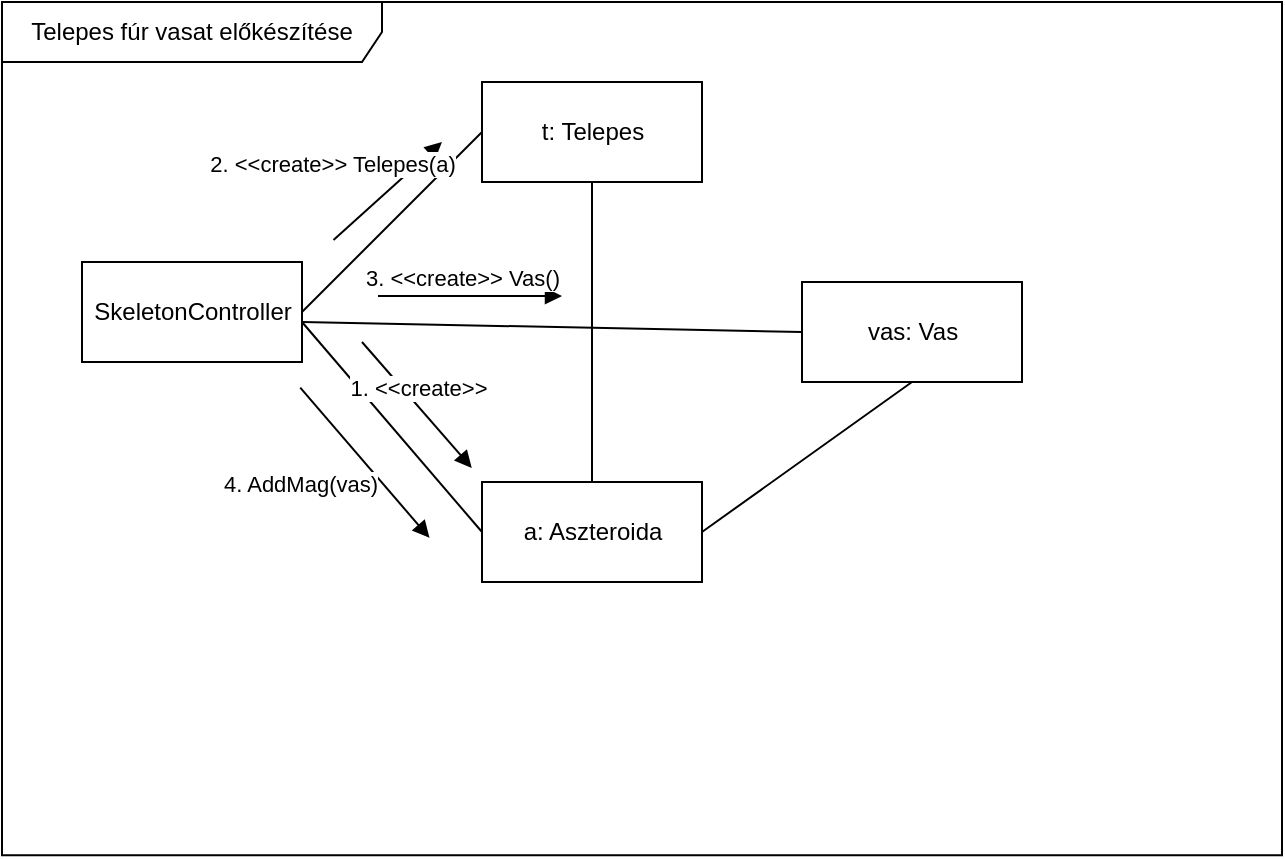 <mxfile version="14.4.7" type="github" pages="4">
  <diagram name="vas" id="13e1069c-82ec-6db2-03f1-153e76fe0fe0">
    <mxGraphModel dx="1588" dy="530" grid="1" gridSize="10" guides="1" tooltips="1" connect="1" arrows="1" fold="1" page="1" pageScale="1" pageWidth="1100" pageHeight="850" background="#ffffff" math="0" shadow="0">
      <root>
        <mxCell id="0" />
        <mxCell id="1" parent="0" />
        <mxCell id="CrDE_HKF1igJwcs6KLZx-3" value="Telepes fúr vasat előkészítése" style="shape=umlFrame;whiteSpace=wrap;html=1;width=190;height=30;" vertex="1" parent="1">
          <mxGeometry x="110" y="210" width="640" height="426.67" as="geometry" />
        </mxCell>
        <mxCell id="CrDE_HKF1igJwcs6KLZx-2" value="SkeletonController" style="html=1;" vertex="1" parent="1">
          <mxGeometry x="150" y="340" width="110" height="50" as="geometry" />
        </mxCell>
        <mxCell id="CrDE_HKF1igJwcs6KLZx-4" value="t: Telepes" style="html=1;" vertex="1" parent="1">
          <mxGeometry x="350" y="250" width="110" height="50" as="geometry" />
        </mxCell>
        <mxCell id="CrDE_HKF1igJwcs6KLZx-5" value="a: Aszteroida" style="html=1;" vertex="1" parent="1">
          <mxGeometry x="350" y="450" width="110" height="50" as="geometry" />
        </mxCell>
        <mxCell id="CrDE_HKF1igJwcs6KLZx-6" value="vas: Vas" style="html=1;" vertex="1" parent="1">
          <mxGeometry x="510" y="350" width="110" height="50" as="geometry" />
        </mxCell>
        <mxCell id="CrDE_HKF1igJwcs6KLZx-9" value="" style="endArrow=none;html=1;exitX=1;exitY=0.5;exitDx=0;exitDy=0;entryX=0;entryY=0.5;entryDx=0;entryDy=0;" edge="1" parent="1" source="CrDE_HKF1igJwcs6KLZx-2" target="CrDE_HKF1igJwcs6KLZx-4">
          <mxGeometry width="50" height="50" relative="1" as="geometry">
            <mxPoint x="490" y="420" as="sourcePoint" />
            <mxPoint x="540" y="370" as="targetPoint" />
          </mxGeometry>
        </mxCell>
        <mxCell id="CrDE_HKF1igJwcs6KLZx-10" value="2. &amp;lt;&amp;lt;create&amp;gt;&amp;gt; Telepes(a)" style="html=1;verticalAlign=bottom;endArrow=block;exitX=0.259;exitY=0.279;exitDx=0;exitDy=0;exitPerimeter=0;" edge="1" parent="1" source="CrDE_HKF1igJwcs6KLZx-3">
          <mxGeometry x="-0.467" y="22" width="80" relative="1" as="geometry">
            <mxPoint x="270" y="320" as="sourcePoint" />
            <mxPoint x="330" y="280" as="targetPoint" />
            <mxPoint as="offset" />
          </mxGeometry>
        </mxCell>
        <mxCell id="CrDE_HKF1igJwcs6KLZx-12" value="" style="endArrow=none;html=1;entryX=0;entryY=0.5;entryDx=0;entryDy=0;" edge="1" parent="1" target="CrDE_HKF1igJwcs6KLZx-5">
          <mxGeometry width="50" height="50" relative="1" as="geometry">
            <mxPoint x="260" y="370" as="sourcePoint" />
            <mxPoint x="600" y="390" as="targetPoint" />
          </mxGeometry>
        </mxCell>
        <mxCell id="CrDE_HKF1igJwcs6KLZx-15" value="1. &amp;lt;&amp;lt;create&amp;gt;&amp;gt;" style="html=1;verticalAlign=bottom;endArrow=block;entryX=0.367;entryY=0.546;entryDx=0;entryDy=0;entryPerimeter=0;" edge="1" parent="1" target="CrDE_HKF1igJwcs6KLZx-3">
          <mxGeometry width="80" relative="1" as="geometry">
            <mxPoint x="290" y="380" as="sourcePoint" />
            <mxPoint x="370" y="380" as="targetPoint" />
            <mxPoint as="offset" />
          </mxGeometry>
        </mxCell>
        <mxCell id="CrDE_HKF1igJwcs6KLZx-16" value="" style="endArrow=none;html=1;entryX=0.5;entryY=1;entryDx=0;entryDy=0;" edge="1" parent="1" source="CrDE_HKF1igJwcs6KLZx-5" target="CrDE_HKF1igJwcs6KLZx-4">
          <mxGeometry width="50" height="50" relative="1" as="geometry">
            <mxPoint x="450" y="460" as="sourcePoint" />
            <mxPoint x="500" y="410" as="targetPoint" />
          </mxGeometry>
        </mxCell>
        <mxCell id="CrDE_HKF1igJwcs6KLZx-20" value="" style="endArrow=none;html=1;entryX=0;entryY=0.5;entryDx=0;entryDy=0;" edge="1" parent="1" target="CrDE_HKF1igJwcs6KLZx-6">
          <mxGeometry width="50" height="50" relative="1" as="geometry">
            <mxPoint x="260" y="370" as="sourcePoint" />
            <mxPoint x="500" y="410" as="targetPoint" />
          </mxGeometry>
        </mxCell>
        <mxCell id="CrDE_HKF1igJwcs6KLZx-21" value="3. &amp;lt;&amp;lt;create&amp;gt;&amp;gt; Vas()" style="html=1;verticalAlign=bottom;endArrow=block;" edge="1" parent="1">
          <mxGeometry x="-0.087" width="80" relative="1" as="geometry">
            <mxPoint x="298" y="357" as="sourcePoint" />
            <mxPoint x="390" y="357" as="targetPoint" />
            <mxPoint as="offset" />
          </mxGeometry>
        </mxCell>
        <mxCell id="CrDE_HKF1igJwcs6KLZx-22" value="" style="endArrow=none;html=1;exitX=1;exitY=0.5;exitDx=0;exitDy=0;entryX=0.5;entryY=1;entryDx=0;entryDy=0;" edge="1" parent="1" source="CrDE_HKF1igJwcs6KLZx-5" target="CrDE_HKF1igJwcs6KLZx-6">
          <mxGeometry width="50" height="50" relative="1" as="geometry">
            <mxPoint x="430" y="450" as="sourcePoint" />
            <mxPoint x="480" y="400" as="targetPoint" />
          </mxGeometry>
        </mxCell>
        <mxCell id="CrDE_HKF1igJwcs6KLZx-23" value="4. AddMag(vas)" style="html=1;verticalAlign=bottom;endArrow=block;exitX=0.233;exitY=0.452;exitDx=0;exitDy=0;exitPerimeter=0;entryX=0.334;entryY=0.628;entryDx=0;entryDy=0;entryPerimeter=0;" edge="1" parent="1" source="CrDE_HKF1igJwcs6KLZx-3" target="CrDE_HKF1igJwcs6KLZx-3">
          <mxGeometry x="-0.126" y="-37" width="80" relative="1" as="geometry">
            <mxPoint x="490" y="380" as="sourcePoint" />
            <mxPoint x="560" y="330" as="targetPoint" />
            <mxPoint as="offset" />
          </mxGeometry>
        </mxCell>
      </root>
    </mxGraphModel>
  </diagram>
  <diagram id="hEZUABEg-rENolsBnNcB" name="vizjeg">
    <mxGraphModel dx="1022" dy="769" grid="1" gridSize="10" guides="1" tooltips="1" connect="1" arrows="1" fold="1" page="1" pageScale="1" pageWidth="1169" pageHeight="827" math="0" shadow="0">
      <root>
        <mxCell id="dut3-IT22sQD79QXI1fX-0" />
        <mxCell id="dut3-IT22sQD79QXI1fX-1" parent="dut3-IT22sQD79QXI1fX-0" />
        <mxCell id="-9ideDR4PiwxzPZpXDLq-0" value="Telepes fúr vizjeget előkészítése" style="shape=umlFrame;whiteSpace=wrap;html=1;width=190;height=30;" vertex="1" parent="dut3-IT22sQD79QXI1fX-1">
          <mxGeometry x="110" y="210" width="640" height="426.67" as="geometry" />
        </mxCell>
        <mxCell id="-9ideDR4PiwxzPZpXDLq-1" value="SkeletonController" style="html=1;" vertex="1" parent="dut3-IT22sQD79QXI1fX-1">
          <mxGeometry x="150" y="340" width="110" height="50" as="geometry" />
        </mxCell>
        <mxCell id="-9ideDR4PiwxzPZpXDLq-2" value="t: Telepes" style="html=1;" vertex="1" parent="dut3-IT22sQD79QXI1fX-1">
          <mxGeometry x="350" y="250" width="110" height="50" as="geometry" />
        </mxCell>
        <mxCell id="-9ideDR4PiwxzPZpXDLq-3" value="a: Aszteroida" style="html=1;" vertex="1" parent="dut3-IT22sQD79QXI1fX-1">
          <mxGeometry x="350" y="450" width="110" height="50" as="geometry" />
        </mxCell>
        <mxCell id="-9ideDR4PiwxzPZpXDLq-4" value="v: Vizjeg" style="html=1;" vertex="1" parent="dut3-IT22sQD79QXI1fX-1">
          <mxGeometry x="510" y="350" width="110" height="50" as="geometry" />
        </mxCell>
        <mxCell id="-9ideDR4PiwxzPZpXDLq-5" value="" style="endArrow=none;html=1;exitX=1;exitY=0.5;exitDx=0;exitDy=0;entryX=0;entryY=0.5;entryDx=0;entryDy=0;" edge="1" parent="dut3-IT22sQD79QXI1fX-1" source="-9ideDR4PiwxzPZpXDLq-1" target="-9ideDR4PiwxzPZpXDLq-2">
          <mxGeometry width="50" height="50" relative="1" as="geometry">
            <mxPoint x="490" y="420" as="sourcePoint" />
            <mxPoint x="540" y="370" as="targetPoint" />
          </mxGeometry>
        </mxCell>
        <mxCell id="-9ideDR4PiwxzPZpXDLq-6" value="2. &amp;lt;&amp;lt;create&amp;gt;&amp;gt; Telepes(a)" style="html=1;verticalAlign=bottom;endArrow=block;exitX=0.259;exitY=0.279;exitDx=0;exitDy=0;exitPerimeter=0;" edge="1" parent="dut3-IT22sQD79QXI1fX-1" source="-9ideDR4PiwxzPZpXDLq-0">
          <mxGeometry x="-0.467" y="22" width="80" relative="1" as="geometry">
            <mxPoint x="270" y="320" as="sourcePoint" />
            <mxPoint x="330" y="280" as="targetPoint" />
            <mxPoint as="offset" />
          </mxGeometry>
        </mxCell>
        <mxCell id="-9ideDR4PiwxzPZpXDLq-7" value="" style="endArrow=none;html=1;entryX=0;entryY=0.5;entryDx=0;entryDy=0;" edge="1" parent="dut3-IT22sQD79QXI1fX-1" target="-9ideDR4PiwxzPZpXDLq-3">
          <mxGeometry width="50" height="50" relative="1" as="geometry">
            <mxPoint x="260" y="370" as="sourcePoint" />
            <mxPoint x="600" y="390" as="targetPoint" />
          </mxGeometry>
        </mxCell>
        <mxCell id="-9ideDR4PiwxzPZpXDLq-8" value="1. &amp;lt;&amp;lt;create&amp;gt;&amp;gt;" style="html=1;verticalAlign=bottom;endArrow=block;entryX=0.367;entryY=0.546;entryDx=0;entryDy=0;entryPerimeter=0;" edge="1" parent="dut3-IT22sQD79QXI1fX-1" target="-9ideDR4PiwxzPZpXDLq-0">
          <mxGeometry width="80" relative="1" as="geometry">
            <mxPoint x="290" y="380" as="sourcePoint" />
            <mxPoint x="370" y="380" as="targetPoint" />
            <mxPoint as="offset" />
          </mxGeometry>
        </mxCell>
        <mxCell id="-9ideDR4PiwxzPZpXDLq-9" value="" style="endArrow=none;html=1;entryX=0.5;entryY=1;entryDx=0;entryDy=0;" edge="1" parent="dut3-IT22sQD79QXI1fX-1" source="-9ideDR4PiwxzPZpXDLq-3" target="-9ideDR4PiwxzPZpXDLq-2">
          <mxGeometry width="50" height="50" relative="1" as="geometry">
            <mxPoint x="450" y="460" as="sourcePoint" />
            <mxPoint x="500" y="410" as="targetPoint" />
          </mxGeometry>
        </mxCell>
        <mxCell id="-9ideDR4PiwxzPZpXDLq-10" value="" style="endArrow=none;html=1;entryX=0;entryY=0.5;entryDx=0;entryDy=0;" edge="1" parent="dut3-IT22sQD79QXI1fX-1" target="-9ideDR4PiwxzPZpXDLq-4">
          <mxGeometry width="50" height="50" relative="1" as="geometry">
            <mxPoint x="260" y="370" as="sourcePoint" />
            <mxPoint x="500" y="410" as="targetPoint" />
          </mxGeometry>
        </mxCell>
        <mxCell id="-9ideDR4PiwxzPZpXDLq-11" value="3. &amp;lt;&amp;lt;create&amp;gt;&amp;gt; Vizjeg(a)" style="html=1;verticalAlign=bottom;endArrow=block;" edge="1" parent="dut3-IT22sQD79QXI1fX-1">
          <mxGeometry x="-0.087" width="80" relative="1" as="geometry">
            <mxPoint x="298" y="357" as="sourcePoint" />
            <mxPoint x="390" y="357" as="targetPoint" />
            <mxPoint as="offset" />
          </mxGeometry>
        </mxCell>
        <mxCell id="-9ideDR4PiwxzPZpXDLq-12" value="" style="endArrow=none;html=1;exitX=1;exitY=0.5;exitDx=0;exitDy=0;entryX=0.5;entryY=1;entryDx=0;entryDy=0;" edge="1" parent="dut3-IT22sQD79QXI1fX-1" source="-9ideDR4PiwxzPZpXDLq-3" target="-9ideDR4PiwxzPZpXDLq-4">
          <mxGeometry width="50" height="50" relative="1" as="geometry">
            <mxPoint x="430" y="450" as="sourcePoint" />
            <mxPoint x="480" y="400" as="targetPoint" />
          </mxGeometry>
        </mxCell>
        <mxCell id="-9ideDR4PiwxzPZpXDLq-13" value="4. AddMag(v)" style="html=1;verticalAlign=bottom;endArrow=block;exitX=0.62;exitY=0.469;exitDx=0;exitDy=0;exitPerimeter=0;entryX=0.575;entryY=0.555;entryDx=0;entryDy=0;entryPerimeter=0;" edge="1" parent="dut3-IT22sQD79QXI1fX-1" source="-9ideDR4PiwxzPZpXDLq-0" target="-9ideDR4PiwxzPZpXDLq-0">
          <mxGeometry x="0.433" y="-10" width="80" relative="1" as="geometry">
            <mxPoint x="490" y="380" as="sourcePoint" />
            <mxPoint x="560" y="330" as="targetPoint" />
            <mxPoint as="offset" />
          </mxGeometry>
        </mxCell>
      </root>
    </mxGraphModel>
  </diagram>
  <diagram id="FYv3MKCWL-qNgH1D19am" name="urán">
    <mxGraphModel dx="2708" dy="905" grid="1" gridSize="10" guides="1" tooltips="1" connect="1" arrows="1" fold="1" page="1" pageScale="1" pageWidth="1169" pageHeight="827" math="0" shadow="0">
      <root>
        <mxCell id="UbUVf3tUZVyKWVPY-kLq-0" />
        <mxCell id="UbUVf3tUZVyKWVPY-kLq-1" parent="UbUVf3tUZVyKWVPY-kLq-0" />
        <mxCell id="3x8LCc4OhnEzoVDtnm9v-0" value="Telepes fúr uránt előkészítése" style="shape=umlFrame;whiteSpace=wrap;html=1;width=190;height=30;" vertex="1" parent="UbUVf3tUZVyKWVPY-kLq-1">
          <mxGeometry x="110" y="90" width="640" height="710" as="geometry" />
        </mxCell>
        <mxCell id="3x8LCc4OhnEzoVDtnm9v-1" value="SkeletonController" style="html=1;" vertex="1" parent="UbUVf3tUZVyKWVPY-kLq-1">
          <mxGeometry x="130" y="340" width="110" height="50" as="geometry" />
        </mxCell>
        <mxCell id="3x8LCc4OhnEzoVDtnm9v-2" value="t: Telepes" style="html=1;" vertex="1" parent="UbUVf3tUZVyKWVPY-kLq-1">
          <mxGeometry x="380" y="260" width="110" height="50" as="geometry" />
        </mxCell>
        <mxCell id="3x8LCc4OhnEzoVDtnm9v-3" value="a: Aszteroida" style="html=1;" vertex="1" parent="UbUVf3tUZVyKWVPY-kLq-1">
          <mxGeometry x="460" y="450" width="110" height="50" as="geometry" />
        </mxCell>
        <mxCell id="3x8LCc4OhnEzoVDtnm9v-4" value="u: Uran" style="html=1;" vertex="1" parent="UbUVf3tUZVyKWVPY-kLq-1">
          <mxGeometry x="630" y="350" width="110" height="50" as="geometry" />
        </mxCell>
        <mxCell id="3x8LCc4OhnEzoVDtnm9v-5" value="" style="endArrow=none;html=1;exitX=1;exitY=0.5;exitDx=0;exitDy=0;entryX=0;entryY=0.5;entryDx=0;entryDy=0;" edge="1" parent="UbUVf3tUZVyKWVPY-kLq-1" source="3x8LCc4OhnEzoVDtnm9v-1" target="3x8LCc4OhnEzoVDtnm9v-2">
          <mxGeometry width="50" height="50" relative="1" as="geometry">
            <mxPoint x="490" y="420" as="sourcePoint" />
            <mxPoint x="540" y="370" as="targetPoint" />
          </mxGeometry>
        </mxCell>
        <mxCell id="3x8LCc4OhnEzoVDtnm9v-6" value="2. &amp;lt;&amp;lt;create&amp;gt;&amp;gt; Telepes(a)" style="html=1;verticalAlign=bottom;endArrow=block;entryX=0.405;entryY=0.304;entryDx=0;entryDy=0;entryPerimeter=0;exitX=0.291;exitY=0.362;exitDx=0;exitDy=0;exitPerimeter=0;" edge="1" parent="UbUVf3tUZVyKWVPY-kLq-1" source="3x8LCc4OhnEzoVDtnm9v-0" target="3x8LCc4OhnEzoVDtnm9v-0">
          <mxGeometry x="-0.216" y="-10" width="80" relative="1" as="geometry">
            <mxPoint x="270" y="330" as="sourcePoint" />
            <mxPoint x="330" y="280" as="targetPoint" />
            <mxPoint as="offset" />
          </mxGeometry>
        </mxCell>
        <mxCell id="3x8LCc4OhnEzoVDtnm9v-7" value="" style="endArrow=none;html=1;entryX=0;entryY=0.5;entryDx=0;entryDy=0;" edge="1" parent="UbUVf3tUZVyKWVPY-kLq-1" target="3x8LCc4OhnEzoVDtnm9v-3">
          <mxGeometry width="50" height="50" relative="1" as="geometry">
            <mxPoint x="240" y="370" as="sourcePoint" />
            <mxPoint x="600" y="390" as="targetPoint" />
          </mxGeometry>
        </mxCell>
        <mxCell id="3x8LCc4OhnEzoVDtnm9v-8" value="1. &amp;lt;&amp;lt;create&amp;gt;&amp;gt;" style="html=1;verticalAlign=bottom;endArrow=block;exitX=0.259;exitY=0.421;exitDx=0;exitDy=0;exitPerimeter=0;" edge="1" parent="UbUVf3tUZVyKWVPY-kLq-1" source="3x8LCc4OhnEzoVDtnm9v-0">
          <mxGeometry width="80" relative="1" as="geometry">
            <mxPoint x="290" y="380" as="sourcePoint" />
            <mxPoint x="345" y="450" as="targetPoint" />
            <mxPoint as="offset" />
          </mxGeometry>
        </mxCell>
        <mxCell id="3x8LCc4OhnEzoVDtnm9v-9" value="" style="endArrow=none;html=1;entryX=0.5;entryY=1;entryDx=0;entryDy=0;" edge="1" parent="UbUVf3tUZVyKWVPY-kLq-1" source="3x8LCc4OhnEzoVDtnm9v-3" target="3x8LCc4OhnEzoVDtnm9v-2">
          <mxGeometry width="50" height="50" relative="1" as="geometry">
            <mxPoint x="450" y="460" as="sourcePoint" />
            <mxPoint x="500" y="410" as="targetPoint" />
          </mxGeometry>
        </mxCell>
        <mxCell id="3x8LCc4OhnEzoVDtnm9v-10" value="" style="endArrow=none;html=1;entryX=0;entryY=0.5;entryDx=0;entryDy=0;" edge="1" parent="UbUVf3tUZVyKWVPY-kLq-1" target="3x8LCc4OhnEzoVDtnm9v-4">
          <mxGeometry width="50" height="50" relative="1" as="geometry">
            <mxPoint x="240" y="370" as="sourcePoint" />
            <mxPoint x="500" y="410" as="targetPoint" />
          </mxGeometry>
        </mxCell>
        <mxCell id="3x8LCc4OhnEzoVDtnm9v-11" value="3. &amp;lt;&amp;lt;create&amp;gt;&amp;gt; Uran(a)" style="html=1;verticalAlign=bottom;endArrow=block;exitX=0.319;exitY=0.41;exitDx=0;exitDy=0;exitPerimeter=0;" edge="1" parent="UbUVf3tUZVyKWVPY-kLq-1" source="3x8LCc4OhnEzoVDtnm9v-0">
          <mxGeometry x="0.264" y="-19" width="80" relative="1" as="geometry">
            <mxPoint x="480" y="359" as="sourcePoint" />
            <mxPoint x="450" y="381" as="targetPoint" />
            <mxPoint as="offset" />
          </mxGeometry>
        </mxCell>
        <mxCell id="3x8LCc4OhnEzoVDtnm9v-12" value="" style="endArrow=none;html=1;exitX=1;exitY=0.5;exitDx=0;exitDy=0;entryX=0.5;entryY=1;entryDx=0;entryDy=0;" edge="1" parent="UbUVf3tUZVyKWVPY-kLq-1" source="3x8LCc4OhnEzoVDtnm9v-3" target="3x8LCc4OhnEzoVDtnm9v-4">
          <mxGeometry width="50" height="50" relative="1" as="geometry">
            <mxPoint x="430" y="450" as="sourcePoint" />
            <mxPoint x="480" y="400" as="targetPoint" />
          </mxGeometry>
        </mxCell>
        <mxCell id="3x8LCc4OhnEzoVDtnm9v-13" value="4. AddMag(u)" style="html=1;verticalAlign=bottom;endArrow=block;entryX=0.727;entryY=0.492;entryDx=0;entryDy=0;entryPerimeter=0;exitX=0.784;exitY=0.446;exitDx=0;exitDy=0;exitPerimeter=0;" edge="1" parent="UbUVf3tUZVyKWVPY-kLq-1" source="3x8LCc4OhnEzoVDtnm9v-0" target="3x8LCc4OhnEzoVDtnm9v-0">
          <mxGeometry x="-0.006" y="10" width="80" relative="1" as="geometry">
            <mxPoint x="512" y="410" as="sourcePoint" />
            <mxPoint x="560" y="330" as="targetPoint" />
            <mxPoint x="-1" as="offset" />
          </mxGeometry>
        </mxCell>
        <mxCell id="-1Ek3PY9c8zeZ4KFaAeM-0" value="r: Robot" style="html=1;" vertex="1" parent="UbUVf3tUZVyKWVPY-kLq-1">
          <mxGeometry x="470" y="120" width="110" height="50" as="geometry" />
        </mxCell>
        <mxCell id="-1Ek3PY9c8zeZ4KFaAeM-1" value="szomsz1: Aszteroida" style="rounded=0;whiteSpace=wrap;html=1;" vertex="1" parent="UbUVf3tUZVyKWVPY-kLq-1">
          <mxGeometry x="340" y="540" width="120" height="60" as="geometry" />
        </mxCell>
        <mxCell id="-1Ek3PY9c8zeZ4KFaAeM-2" value="szomsz2: Teleportkapu" style="rounded=0;whiteSpace=wrap;html=1;" vertex="1" parent="UbUVf3tUZVyKWVPY-kLq-1">
          <mxGeometry x="330" y="690" width="120" height="60" as="geometry" />
        </mxCell>
        <mxCell id="-1Ek3PY9c8zeZ4KFaAeM-3" value="" style="endArrow=none;html=1;entryX=0;entryY=0.5;entryDx=0;entryDy=0;exitX=1;exitY=0.5;exitDx=0;exitDy=0;" edge="1" parent="UbUVf3tUZVyKWVPY-kLq-1" source="3x8LCc4OhnEzoVDtnm9v-1" target="-1Ek3PY9c8zeZ4KFaAeM-1">
          <mxGeometry width="50" height="50" relative="1" as="geometry">
            <mxPoint x="260" y="370" as="sourcePoint" />
            <mxPoint x="540" y="460" as="targetPoint" />
          </mxGeometry>
        </mxCell>
        <mxCell id="-1Ek3PY9c8zeZ4KFaAeM-4" value="" style="endArrow=none;html=1;exitX=1;exitY=0.5;exitDx=0;exitDy=0;entryX=0;entryY=0.75;entryDx=0;entryDy=0;" edge="1" parent="UbUVf3tUZVyKWVPY-kLq-1" source="3x8LCc4OhnEzoVDtnm9v-1" target="-1Ek3PY9c8zeZ4KFaAeM-2">
          <mxGeometry width="50" height="50" relative="1" as="geometry">
            <mxPoint x="490" y="510" as="sourcePoint" />
            <mxPoint x="540" y="460" as="targetPoint" />
          </mxGeometry>
        </mxCell>
        <mxCell id="-1Ek3PY9c8zeZ4KFaAeM-5" value="6. &amp;lt;&amp;lt;create&amp;gt;&amp;gt;" style="html=1;verticalAlign=bottom;endArrow=block;entryX=0.348;entryY=0.607;entryDx=0;entryDy=0;entryPerimeter=0;" edge="1" parent="UbUVf3tUZVyKWVPY-kLq-1" target="3x8LCc4OhnEzoVDtnm9v-0">
          <mxGeometry width="80" relative="1" as="geometry">
            <mxPoint x="290" y="450.0" as="sourcePoint" />
            <mxPoint x="345" y="520" as="targetPoint" />
            <mxPoint as="offset" />
          </mxGeometry>
        </mxCell>
        <mxCell id="-1Ek3PY9c8zeZ4KFaAeM-6" value="7. &amp;lt;&amp;lt;create&amp;gt;&amp;gt;" style="html=1;verticalAlign=bottom;endArrow=block;entryX=0.269;entryY=0.706;entryDx=0;entryDy=0;entryPerimeter=0;" edge="1" parent="UbUVf3tUZVyKWVPY-kLq-1" target="3x8LCc4OhnEzoVDtnm9v-0">
          <mxGeometry x="-0.217" y="-34" width="80" relative="1" as="geometry">
            <mxPoint x="250" y="490" as="sourcePoint" />
            <mxPoint x="305" y="560" as="targetPoint" />
            <mxPoint as="offset" />
          </mxGeometry>
        </mxCell>
        <mxCell id="-1Ek3PY9c8zeZ4KFaAeM-7" value="" style="endArrow=none;html=1;exitX=1;exitY=0.5;exitDx=0;exitDy=0;entryX=0;entryY=0.25;entryDx=0;entryDy=0;" edge="1" parent="UbUVf3tUZVyKWVPY-kLq-1" source="3x8LCc4OhnEzoVDtnm9v-1" target="-1Ek3PY9c8zeZ4KFaAeM-0">
          <mxGeometry width="50" height="50" relative="1" as="geometry">
            <mxPoint x="440" y="460" as="sourcePoint" />
            <mxPoint x="490" y="410" as="targetPoint" />
          </mxGeometry>
        </mxCell>
        <mxCell id="-1Ek3PY9c8zeZ4KFaAeM-8" value="5. &amp;lt;&amp;lt;create&amp;gt;&amp;gt; Robot(a)" style="html=1;verticalAlign=bottom;endArrow=block;exitX=0.348;exitY=0.2;exitDx=0;exitDy=0;exitPerimeter=0;entryX=0.489;entryY=0.086;entryDx=0;entryDy=0;entryPerimeter=0;" edge="1" parent="UbUVf3tUZVyKWVPY-kLq-1" source="3x8LCc4OhnEzoVDtnm9v-0" target="3x8LCc4OhnEzoVDtnm9v-0">
          <mxGeometry x="-0.467" y="22" width="80" relative="1" as="geometry">
            <mxPoint x="280" y="340" as="sourcePoint" />
            <mxPoint x="340" y="290" as="targetPoint" />
            <mxPoint as="offset" />
          </mxGeometry>
        </mxCell>
        <mxCell id="-1Ek3PY9c8zeZ4KFaAeM-10" value="" style="endArrow=none;html=1;entryX=0.5;entryY=1;entryDx=0;entryDy=0;exitX=0.6;exitY=-0.04;exitDx=0;exitDy=0;exitPerimeter=0;" edge="1" parent="UbUVf3tUZVyKWVPY-kLq-1" source="3x8LCc4OhnEzoVDtnm9v-3" target="-1Ek3PY9c8zeZ4KFaAeM-0">
          <mxGeometry width="50" height="50" relative="1" as="geometry">
            <mxPoint x="440" y="460" as="sourcePoint" />
            <mxPoint x="490" y="410" as="targetPoint" />
          </mxGeometry>
        </mxCell>
        <mxCell id="-1Ek3PY9c8zeZ4KFaAeM-11" value="" style="endArrow=none;html=1;exitX=0.5;exitY=0;exitDx=0;exitDy=0;entryX=0.25;entryY=1;entryDx=0;entryDy=0;" edge="1" parent="UbUVf3tUZVyKWVPY-kLq-1" source="-1Ek3PY9c8zeZ4KFaAeM-1" target="3x8LCc4OhnEzoVDtnm9v-3">
          <mxGeometry width="50" height="50" relative="1" as="geometry">
            <mxPoint x="440" y="460" as="sourcePoint" />
            <mxPoint x="490" y="410" as="targetPoint" />
          </mxGeometry>
        </mxCell>
        <mxCell id="-1Ek3PY9c8zeZ4KFaAeM-12" value="" style="endArrow=none;html=1;exitX=1;exitY=0.5;exitDx=0;exitDy=0;entryX=0.5;entryY=1;entryDx=0;entryDy=0;" edge="1" parent="UbUVf3tUZVyKWVPY-kLq-1" source="-1Ek3PY9c8zeZ4KFaAeM-2" target="3x8LCc4OhnEzoVDtnm9v-3">
          <mxGeometry width="50" height="50" relative="1" as="geometry">
            <mxPoint x="440" y="460" as="sourcePoint" />
            <mxPoint x="490" y="410" as="targetPoint" />
          </mxGeometry>
        </mxCell>
        <mxCell id="-1Ek3PY9c8zeZ4KFaAeM-13" value="" style="endArrow=classic;html=1;entryX=0.522;entryY=0.572;entryDx=0;entryDy=0;entryPerimeter=0;" edge="1" parent="UbUVf3tUZVyKWVPY-kLq-1" target="3x8LCc4OhnEzoVDtnm9v-0">
          <mxGeometry width="50" height="50" relative="1" as="geometry">
            <mxPoint x="380" y="530" as="sourcePoint" />
            <mxPoint x="430" y="480" as="targetPoint" />
          </mxGeometry>
        </mxCell>
        <mxCell id="-1Ek3PY9c8zeZ4KFaAeM-14" value="&lt;font style=&quot;font-size: 10px&quot;&gt;7. AddSzomszed(somsz1)&amp;nbsp;&lt;/font&gt;" style="edgeLabel;html=1;align=center;verticalAlign=middle;resizable=0;points=[];rotation=-30;" vertex="1" connectable="0" parent="-1Ek3PY9c8zeZ4KFaAeM-13">
          <mxGeometry x="-0.369" y="3" relative="1" as="geometry">
            <mxPoint x="1.28" y="-16.71" as="offset" />
          </mxGeometry>
        </mxCell>
        <mxCell id="-1Ek3PY9c8zeZ4KFaAeM-15" value="" style="endArrow=classic;html=1;entryX=0.53;entryY=0.625;entryDx=0;entryDy=0;entryPerimeter=0;exitX=0.602;exitY=0.593;exitDx=0;exitDy=0;exitPerimeter=0;" edge="1" parent="UbUVf3tUZVyKWVPY-kLq-1" source="3x8LCc4OhnEzoVDtnm9v-0" target="3x8LCc4OhnEzoVDtnm9v-0">
          <mxGeometry width="50" height="50" relative="1" as="geometry">
            <mxPoint x="390" y="540" as="sourcePoint" />
            <mxPoint x="454.08" y="506.12" as="targetPoint" />
          </mxGeometry>
        </mxCell>
        <mxCell id="-1Ek3PY9c8zeZ4KFaAeM-16" value="&lt;font style=&quot;font-size: 6px&quot;&gt;8. AddSzomszed(a)&amp;nbsp;&lt;/font&gt;" style="edgeLabel;html=1;align=center;verticalAlign=middle;resizable=0;points=[];rotation=-30;" vertex="1" connectable="0" parent="-1Ek3PY9c8zeZ4KFaAeM-15">
          <mxGeometry x="-0.369" y="3" relative="1" as="geometry">
            <mxPoint x="8.24" y="8.96" as="offset" />
          </mxGeometry>
        </mxCell>
        <mxCell id="-1Ek3PY9c8zeZ4KFaAeM-17" value="" style="endArrow=classic;html=1;entryX=0.603;entryY=0.646;entryDx=0;entryDy=0;entryPerimeter=0;exitX=0.548;exitY=0.793;exitDx=0;exitDy=0;exitPerimeter=0;" edge="1" parent="UbUVf3tUZVyKWVPY-kLq-1" source="3x8LCc4OhnEzoVDtnm9v-0" target="3x8LCc4OhnEzoVDtnm9v-0">
          <mxGeometry width="50" height="50" relative="1" as="geometry">
            <mxPoint x="454.16" y="648.06" as="sourcePoint" />
            <mxPoint x="490.0" y="547.95" as="targetPoint" />
          </mxGeometry>
        </mxCell>
        <mxCell id="-1Ek3PY9c8zeZ4KFaAeM-18" value="&lt;font style=&quot;font-size: 10px&quot;&gt;9. AddSzomszed(somsz2)&amp;nbsp;&lt;/font&gt;" style="edgeLabel;html=1;align=center;verticalAlign=middle;resizable=0;points=[];rotation=-70;" vertex="1" connectable="0" parent="-1Ek3PY9c8zeZ4KFaAeM-17">
          <mxGeometry x="-0.369" y="3" relative="1" as="geometry">
            <mxPoint x="-2.68" y="-15.35" as="offset" />
          </mxGeometry>
        </mxCell>
        <mxCell id="-1Ek3PY9c8zeZ4KFaAeM-19" value="" style="endArrow=classic;html=1;entryX=0.6;entryY=0.821;entryDx=0;entryDy=0;entryPerimeter=0;exitX=0.642;exitY=0.651;exitDx=0;exitDy=0;exitPerimeter=0;" edge="1" parent="UbUVf3tUZVyKWVPY-kLq-1" source="3x8LCc4OhnEzoVDtnm9v-0" target="3x8LCc4OhnEzoVDtnm9v-0">
          <mxGeometry width="50" height="50" relative="1" as="geometry">
            <mxPoint x="505.28" y="521.03" as="sourcePoint" />
            <mxPoint x="459.2" y="543.75" as="targetPoint" />
          </mxGeometry>
        </mxCell>
        <mxCell id="-1Ek3PY9c8zeZ4KFaAeM-20" value="&lt;font style=&quot;font-size: 10px&quot;&gt;10. setSajatAszteroida(a)&amp;nbsp;&lt;/font&gt;" style="edgeLabel;html=1;align=center;verticalAlign=middle;resizable=0;points=[];rotation=-75;" vertex="1" connectable="0" parent="-1Ek3PY9c8zeZ4KFaAeM-19">
          <mxGeometry x="-0.369" y="3" relative="1" as="geometry">
            <mxPoint x="14.67" y="19.07" as="offset" />
          </mxGeometry>
        </mxCell>
      </root>
    </mxGraphModel>
  </diagram>
  <diagram id="BmQ1Z9EK_9peOjHOyLuW" name="Szen">
    <mxGraphModel dx="1022" dy="769" grid="1" gridSize="10" guides="1" tooltips="1" connect="1" arrows="1" fold="1" page="1" pageScale="1" pageWidth="1169" pageHeight="827" math="0" shadow="0">
      <root>
        <mxCell id="AmnGnBid-q8JzHSfb-IN-0" />
        <mxCell id="AmnGnBid-q8JzHSfb-IN-1" parent="AmnGnBid-q8JzHSfb-IN-0" />
        <mxCell id="AmnGnBid-q8JzHSfb-IN-2" value="Telepes fúr szenet előkészítése" style="shape=umlFrame;whiteSpace=wrap;html=1;width=190;height=30;" vertex="1" parent="AmnGnBid-q8JzHSfb-IN-1">
          <mxGeometry x="110" y="210" width="640" height="426.67" as="geometry" />
        </mxCell>
        <mxCell id="AmnGnBid-q8JzHSfb-IN-3" value="SkeletonController" style="html=1;" vertex="1" parent="AmnGnBid-q8JzHSfb-IN-1">
          <mxGeometry x="150" y="340" width="110" height="50" as="geometry" />
        </mxCell>
        <mxCell id="AmnGnBid-q8JzHSfb-IN-4" value="t: Telepes" style="html=1;" vertex="1" parent="AmnGnBid-q8JzHSfb-IN-1">
          <mxGeometry x="350" y="250" width="110" height="50" as="geometry" />
        </mxCell>
        <mxCell id="AmnGnBid-q8JzHSfb-IN-5" value="a: Aszteroida" style="html=1;" vertex="1" parent="AmnGnBid-q8JzHSfb-IN-1">
          <mxGeometry x="350" y="450" width="110" height="50" as="geometry" />
        </mxCell>
        <mxCell id="AmnGnBid-q8JzHSfb-IN-6" value="sz: Szen" style="html=1;" vertex="1" parent="AmnGnBid-q8JzHSfb-IN-1">
          <mxGeometry x="510" y="350" width="110" height="50" as="geometry" />
        </mxCell>
        <mxCell id="AmnGnBid-q8JzHSfb-IN-7" value="" style="endArrow=none;html=1;exitX=1;exitY=0.5;exitDx=0;exitDy=0;entryX=0;entryY=0.5;entryDx=0;entryDy=0;" edge="1" parent="AmnGnBid-q8JzHSfb-IN-1" source="AmnGnBid-q8JzHSfb-IN-3" target="AmnGnBid-q8JzHSfb-IN-4">
          <mxGeometry width="50" height="50" relative="1" as="geometry">
            <mxPoint x="490" y="420" as="sourcePoint" />
            <mxPoint x="540" y="370" as="targetPoint" />
          </mxGeometry>
        </mxCell>
        <mxCell id="AmnGnBid-q8JzHSfb-IN-8" value="2. &amp;lt;&amp;lt;create&amp;gt;&amp;gt; Telepes(a)" style="html=1;verticalAlign=bottom;endArrow=block;exitX=0.259;exitY=0.279;exitDx=0;exitDy=0;exitPerimeter=0;" edge="1" parent="AmnGnBid-q8JzHSfb-IN-1" source="AmnGnBid-q8JzHSfb-IN-2">
          <mxGeometry x="-0.467" y="22" width="80" relative="1" as="geometry">
            <mxPoint x="270" y="320" as="sourcePoint" />
            <mxPoint x="330" y="280" as="targetPoint" />
            <mxPoint as="offset" />
          </mxGeometry>
        </mxCell>
        <mxCell id="AmnGnBid-q8JzHSfb-IN-9" value="" style="endArrow=none;html=1;entryX=0;entryY=0.5;entryDx=0;entryDy=0;" edge="1" parent="AmnGnBid-q8JzHSfb-IN-1" target="AmnGnBid-q8JzHSfb-IN-5">
          <mxGeometry width="50" height="50" relative="1" as="geometry">
            <mxPoint x="260" y="370" as="sourcePoint" />
            <mxPoint x="600" y="390" as="targetPoint" />
          </mxGeometry>
        </mxCell>
        <mxCell id="AmnGnBid-q8JzHSfb-IN-10" value="1. &amp;lt;&amp;lt;create&amp;gt;&amp;gt;" style="html=1;verticalAlign=bottom;endArrow=block;entryX=0.367;entryY=0.546;entryDx=0;entryDy=0;entryPerimeter=0;" edge="1" parent="AmnGnBid-q8JzHSfb-IN-1" target="AmnGnBid-q8JzHSfb-IN-2">
          <mxGeometry width="80" relative="1" as="geometry">
            <mxPoint x="290" y="380" as="sourcePoint" />
            <mxPoint x="370" y="380" as="targetPoint" />
            <mxPoint as="offset" />
          </mxGeometry>
        </mxCell>
        <mxCell id="AmnGnBid-q8JzHSfb-IN-11" value="" style="endArrow=none;html=1;entryX=0.5;entryY=1;entryDx=0;entryDy=0;" edge="1" parent="AmnGnBid-q8JzHSfb-IN-1" source="AmnGnBid-q8JzHSfb-IN-5" target="AmnGnBid-q8JzHSfb-IN-4">
          <mxGeometry width="50" height="50" relative="1" as="geometry">
            <mxPoint x="450" y="460" as="sourcePoint" />
            <mxPoint x="500" y="410" as="targetPoint" />
          </mxGeometry>
        </mxCell>
        <mxCell id="AmnGnBid-q8JzHSfb-IN-12" value="" style="endArrow=none;html=1;entryX=0;entryY=0.5;entryDx=0;entryDy=0;" edge="1" parent="AmnGnBid-q8JzHSfb-IN-1" target="AmnGnBid-q8JzHSfb-IN-6">
          <mxGeometry width="50" height="50" relative="1" as="geometry">
            <mxPoint x="260" y="370" as="sourcePoint" />
            <mxPoint x="500" y="410" as="targetPoint" />
          </mxGeometry>
        </mxCell>
        <mxCell id="AmnGnBid-q8JzHSfb-IN-13" value="3. &amp;lt;&amp;lt;create&amp;gt;&amp;gt; Szen(a)" style="html=1;verticalAlign=bottom;endArrow=block;" edge="1" parent="AmnGnBid-q8JzHSfb-IN-1">
          <mxGeometry x="-0.087" width="80" relative="1" as="geometry">
            <mxPoint x="298" y="357" as="sourcePoint" />
            <mxPoint x="390" y="357" as="targetPoint" />
            <mxPoint as="offset" />
          </mxGeometry>
        </mxCell>
        <mxCell id="AmnGnBid-q8JzHSfb-IN-14" value="" style="endArrow=none;html=1;exitX=1;exitY=0.5;exitDx=0;exitDy=0;entryX=0.5;entryY=1;entryDx=0;entryDy=0;" edge="1" parent="AmnGnBid-q8JzHSfb-IN-1" source="AmnGnBid-q8JzHSfb-IN-5" target="AmnGnBid-q8JzHSfb-IN-6">
          <mxGeometry width="50" height="50" relative="1" as="geometry">
            <mxPoint x="430" y="450" as="sourcePoint" />
            <mxPoint x="480" y="400" as="targetPoint" />
          </mxGeometry>
        </mxCell>
        <mxCell id="AmnGnBid-q8JzHSfb-IN-15" value="4. AddMag(sz)" style="html=1;verticalAlign=bottom;endArrow=block;exitX=0.62;exitY=0.469;exitDx=0;exitDy=0;exitPerimeter=0;entryX=0.575;entryY=0.555;entryDx=0;entryDy=0;entryPerimeter=0;" edge="1" parent="AmnGnBid-q8JzHSfb-IN-1" source="AmnGnBid-q8JzHSfb-IN-2" target="AmnGnBid-q8JzHSfb-IN-2">
          <mxGeometry x="0.433" y="-10" width="80" relative="1" as="geometry">
            <mxPoint x="490" y="380" as="sourcePoint" />
            <mxPoint x="560" y="330" as="targetPoint" />
            <mxPoint as="offset" />
          </mxGeometry>
        </mxCell>
      </root>
    </mxGraphModel>
  </diagram>
</mxfile>

